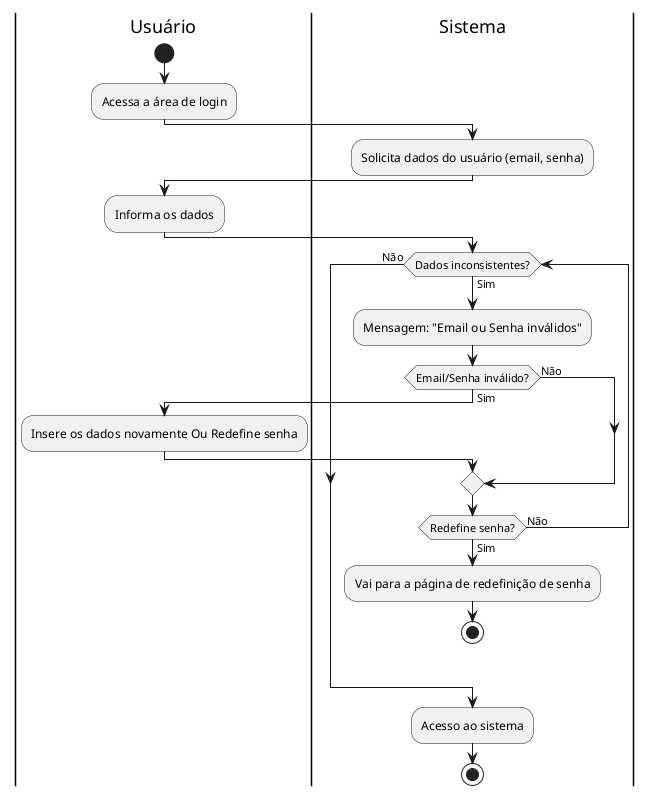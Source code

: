@startuml

|Usuário|
start
:Acessa a área de login;

|Sistema|
:Solicita dados do usuário (email, senha);

|Usuário|
:Informa os dados;

|Sistema|
while (Dados inconsistentes?) is (Sim)
    :Mensagem: "Email ou Senha inválidos";

    if (Email/Senha inválido?) then (Sim)
        |Usuário|
        :Insere os dados novamente Ou Redefine senha;
    else (Não)
    endif

    |Sistema|
    if (Redefine senha?) then (Sim)
        :Vai para a página de redefinição de senha;
        stop
    else (Não)
    endif
    
endwhile (Não)

|Sistema|
:Acesso ao sistema;
stop

@enduml